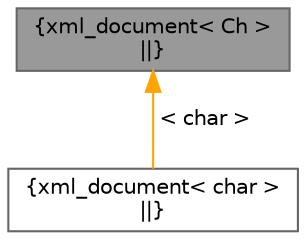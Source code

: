 digraph "xml_document&lt; Ch &gt;"
{
 // INTERACTIVE_SVG=YES
 // LATEX_PDF_SIZE
  bgcolor="transparent";
  edge [fontname=Helvetica,fontsize=10,labelfontname=Helvetica,labelfontsize=10];
  node [fontname=Helvetica,fontsize=10,shape=box,height=0.2,width=0.4];
  Node1 [label="{xml_document\< Ch \>\n||}",height=0.2,width=0.4,color="gray40", fillcolor="grey60", style="filled", fontcolor="black",tooltip="XML Document."];
  Node1 -> Node2 [dir="back",color="orange",style="solid",label=" \< char \>" ];
  Node2 [label="{xml_document\< char \>\n||}",height=0.2,width=0.4,color="gray40", fillcolor="white", style="filled",URL="$classrapidxml_1_1xml__document.html",tooltip=" "];
}
